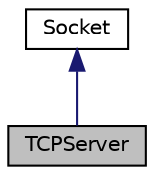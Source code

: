 digraph "TCPServer"
{
  edge [fontname="Helvetica",fontsize="10",labelfontname="Helvetica",labelfontsize="10"];
  node [fontname="Helvetica",fontsize="10",shape=record];
  Node2 [label="TCPServer",height=0.2,width=0.4,color="black", fillcolor="grey75", style="filled", fontcolor="black"];
  Node3 -> Node2 [dir="back",color="midnightblue",fontsize="10",style="solid",fontname="Helvetica"];
  Node3 [label="Socket",height=0.2,width=0.4,color="black", fillcolor="white", style="filled",URL="$classSocket.html",tooltip="Lowest socket implementation. This class will be used by top level socket implementations. "];
}
